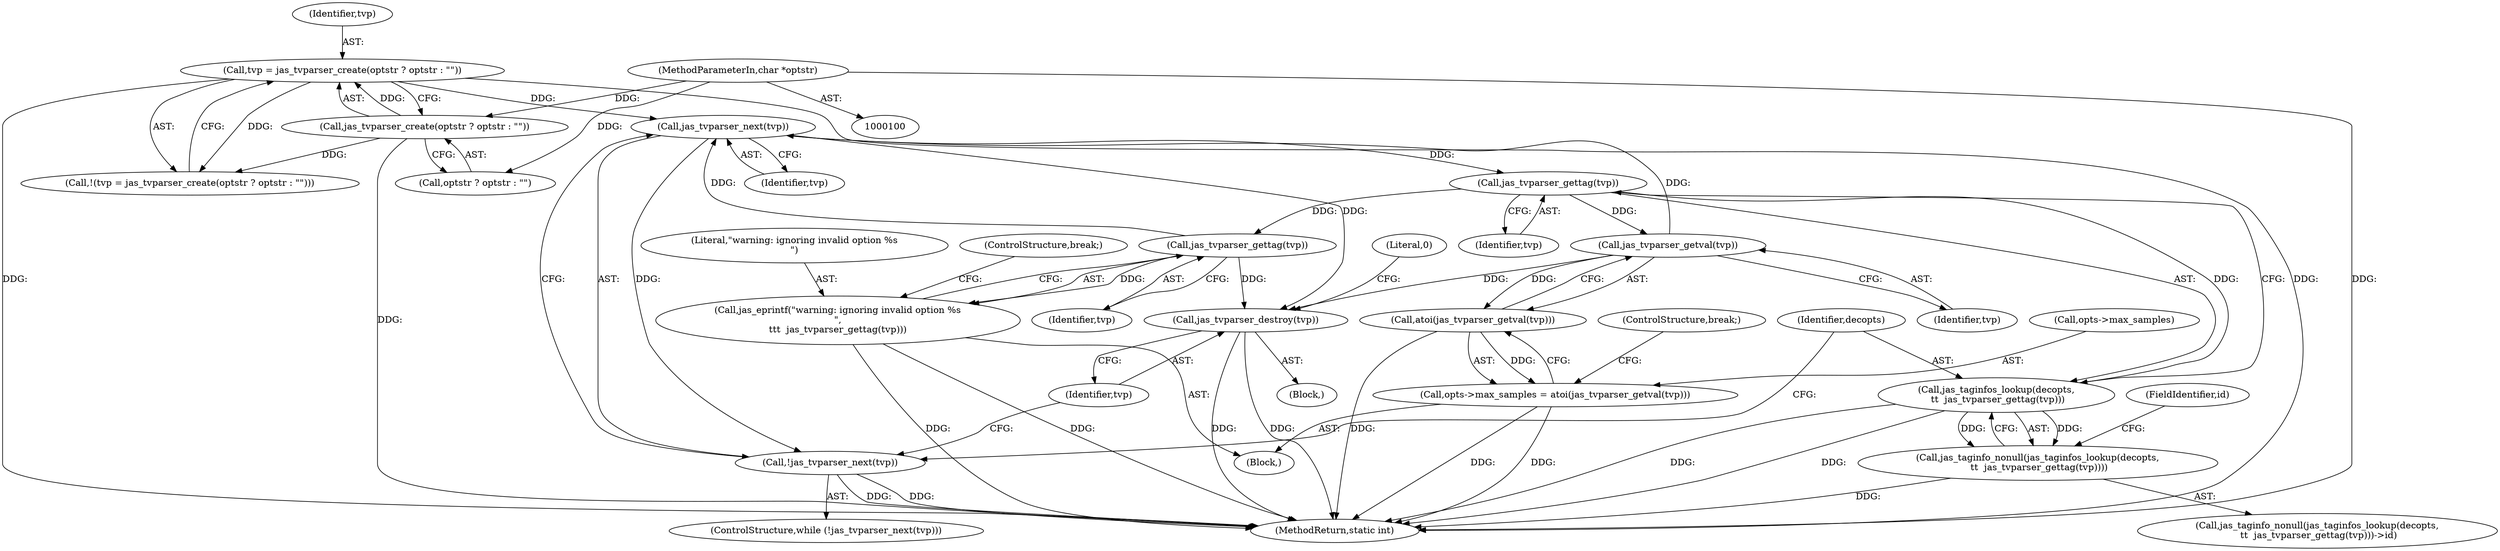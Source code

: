 digraph "0_jasper_d42b2388f7f8e0332c846675133acea151fc557a_39@pointer" {
"1000127" [label="(Call,jas_tvparser_next(tvp))"];
"1000151" [label="(Call,jas_tvparser_gettag(tvp))"];
"1000135" [label="(Call,jas_tvparser_gettag(tvp))"];
"1000127" [label="(Call,jas_tvparser_next(tvp))"];
"1000114" [label="(Call,tvp = jas_tvparser_create(optstr ? optstr : \"\"))"];
"1000116" [label="(Call,jas_tvparser_create(optstr ? optstr : \"\"))"];
"1000101" [label="(MethodParameterIn,char *optstr)"];
"1000145" [label="(Call,jas_tvparser_getval(tvp))"];
"1000126" [label="(Call,!jas_tvparser_next(tvp))"];
"1000133" [label="(Call,jas_taginfos_lookup(decopts,\n \t\t  jas_tvparser_gettag(tvp)))"];
"1000132" [label="(Call,jas_taginfo_nonull(jas_taginfos_lookup(decopts,\n \t\t  jas_tvparser_gettag(tvp))))"];
"1000154" [label="(Call,jas_tvparser_destroy(tvp))"];
"1000144" [label="(Call,atoi(jas_tvparser_getval(tvp)))"];
"1000140" [label="(Call,opts->max_samples = atoi(jas_tvparser_getval(tvp)))"];
"1000149" [label="(Call,jas_eprintf(\"warning: ignoring invalid option %s\n\",\n\t\t\t  jas_tvparser_gettag(tvp)))"];
"1000136" [label="(Identifier,tvp)"];
"1000150" [label="(Literal,\"warning: ignoring invalid option %s\n\")"];
"1000113" [label="(Call,!(tvp = jas_tvparser_create(optstr ? optstr : \"\")))"];
"1000126" [label="(Call,!jas_tvparser_next(tvp))"];
"1000116" [label="(Call,jas_tvparser_create(optstr ? optstr : \"\"))"];
"1000101" [label="(MethodParameterIn,char *optstr)"];
"1000145" [label="(Call,jas_tvparser_getval(tvp))"];
"1000153" [label="(ControlStructure,break;)"];
"1000135" [label="(Call,jas_tvparser_gettag(tvp))"];
"1000133" [label="(Call,jas_taginfos_lookup(decopts,\n \t\t  jas_tvparser_gettag(tvp)))"];
"1000154" [label="(Call,jas_tvparser_destroy(tvp))"];
"1000103" [label="(Block,)"];
"1000158" [label="(MethodReturn,static int)"];
"1000134" [label="(Identifier,decopts)"];
"1000138" [label="(Block,)"];
"1000155" [label="(Identifier,tvp)"];
"1000127" [label="(Call,jas_tvparser_next(tvp))"];
"1000147" [label="(ControlStructure,break;)"];
"1000151" [label="(Call,jas_tvparser_gettag(tvp))"];
"1000131" [label="(Call,jas_taginfo_nonull(jas_taginfos_lookup(decopts,\n \t\t  jas_tvparser_gettag(tvp)))->id)"];
"1000117" [label="(Call,optstr ? optstr : \"\")"];
"1000146" [label="(Identifier,tvp)"];
"1000128" [label="(Identifier,tvp)"];
"1000157" [label="(Literal,0)"];
"1000140" [label="(Call,opts->max_samples = atoi(jas_tvparser_getval(tvp)))"];
"1000125" [label="(ControlStructure,while (!jas_tvparser_next(tvp)))"];
"1000149" [label="(Call,jas_eprintf(\"warning: ignoring invalid option %s\n\",\n\t\t\t  jas_tvparser_gettag(tvp)))"];
"1000137" [label="(FieldIdentifier,id)"];
"1000114" [label="(Call,tvp = jas_tvparser_create(optstr ? optstr : \"\"))"];
"1000132" [label="(Call,jas_taginfo_nonull(jas_taginfos_lookup(decopts,\n \t\t  jas_tvparser_gettag(tvp))))"];
"1000115" [label="(Identifier,tvp)"];
"1000144" [label="(Call,atoi(jas_tvparser_getval(tvp)))"];
"1000141" [label="(Call,opts->max_samples)"];
"1000152" [label="(Identifier,tvp)"];
"1000127" -> "1000126"  [label="AST: "];
"1000127" -> "1000128"  [label="CFG: "];
"1000128" -> "1000127"  [label="AST: "];
"1000126" -> "1000127"  [label="CFG: "];
"1000127" -> "1000126"  [label="DDG: "];
"1000151" -> "1000127"  [label="DDG: "];
"1000114" -> "1000127"  [label="DDG: "];
"1000145" -> "1000127"  [label="DDG: "];
"1000127" -> "1000135"  [label="DDG: "];
"1000127" -> "1000154"  [label="DDG: "];
"1000151" -> "1000149"  [label="AST: "];
"1000151" -> "1000152"  [label="CFG: "];
"1000152" -> "1000151"  [label="AST: "];
"1000149" -> "1000151"  [label="CFG: "];
"1000151" -> "1000149"  [label="DDG: "];
"1000135" -> "1000151"  [label="DDG: "];
"1000151" -> "1000154"  [label="DDG: "];
"1000135" -> "1000133"  [label="AST: "];
"1000135" -> "1000136"  [label="CFG: "];
"1000136" -> "1000135"  [label="AST: "];
"1000133" -> "1000135"  [label="CFG: "];
"1000135" -> "1000133"  [label="DDG: "];
"1000135" -> "1000145"  [label="DDG: "];
"1000114" -> "1000113"  [label="AST: "];
"1000114" -> "1000116"  [label="CFG: "];
"1000115" -> "1000114"  [label="AST: "];
"1000116" -> "1000114"  [label="AST: "];
"1000113" -> "1000114"  [label="CFG: "];
"1000114" -> "1000158"  [label="DDG: "];
"1000114" -> "1000158"  [label="DDG: "];
"1000114" -> "1000113"  [label="DDG: "];
"1000116" -> "1000114"  [label="DDG: "];
"1000116" -> "1000117"  [label="CFG: "];
"1000117" -> "1000116"  [label="AST: "];
"1000116" -> "1000158"  [label="DDG: "];
"1000116" -> "1000113"  [label="DDG: "];
"1000101" -> "1000116"  [label="DDG: "];
"1000101" -> "1000100"  [label="AST: "];
"1000101" -> "1000158"  [label="DDG: "];
"1000101" -> "1000117"  [label="DDG: "];
"1000145" -> "1000144"  [label="AST: "];
"1000145" -> "1000146"  [label="CFG: "];
"1000146" -> "1000145"  [label="AST: "];
"1000144" -> "1000145"  [label="CFG: "];
"1000145" -> "1000144"  [label="DDG: "];
"1000145" -> "1000154"  [label="DDG: "];
"1000126" -> "1000125"  [label="AST: "];
"1000134" -> "1000126"  [label="CFG: "];
"1000155" -> "1000126"  [label="CFG: "];
"1000126" -> "1000158"  [label="DDG: "];
"1000126" -> "1000158"  [label="DDG: "];
"1000133" -> "1000132"  [label="AST: "];
"1000134" -> "1000133"  [label="AST: "];
"1000132" -> "1000133"  [label="CFG: "];
"1000133" -> "1000158"  [label="DDG: "];
"1000133" -> "1000158"  [label="DDG: "];
"1000133" -> "1000132"  [label="DDG: "];
"1000133" -> "1000132"  [label="DDG: "];
"1000132" -> "1000131"  [label="AST: "];
"1000137" -> "1000132"  [label="CFG: "];
"1000132" -> "1000158"  [label="DDG: "];
"1000154" -> "1000103"  [label="AST: "];
"1000154" -> "1000155"  [label="CFG: "];
"1000155" -> "1000154"  [label="AST: "];
"1000157" -> "1000154"  [label="CFG: "];
"1000154" -> "1000158"  [label="DDG: "];
"1000154" -> "1000158"  [label="DDG: "];
"1000144" -> "1000140"  [label="AST: "];
"1000140" -> "1000144"  [label="CFG: "];
"1000144" -> "1000158"  [label="DDG: "];
"1000144" -> "1000140"  [label="DDG: "];
"1000140" -> "1000138"  [label="AST: "];
"1000141" -> "1000140"  [label="AST: "];
"1000147" -> "1000140"  [label="CFG: "];
"1000140" -> "1000158"  [label="DDG: "];
"1000140" -> "1000158"  [label="DDG: "];
"1000149" -> "1000138"  [label="AST: "];
"1000150" -> "1000149"  [label="AST: "];
"1000153" -> "1000149"  [label="CFG: "];
"1000149" -> "1000158"  [label="DDG: "];
"1000149" -> "1000158"  [label="DDG: "];
}
